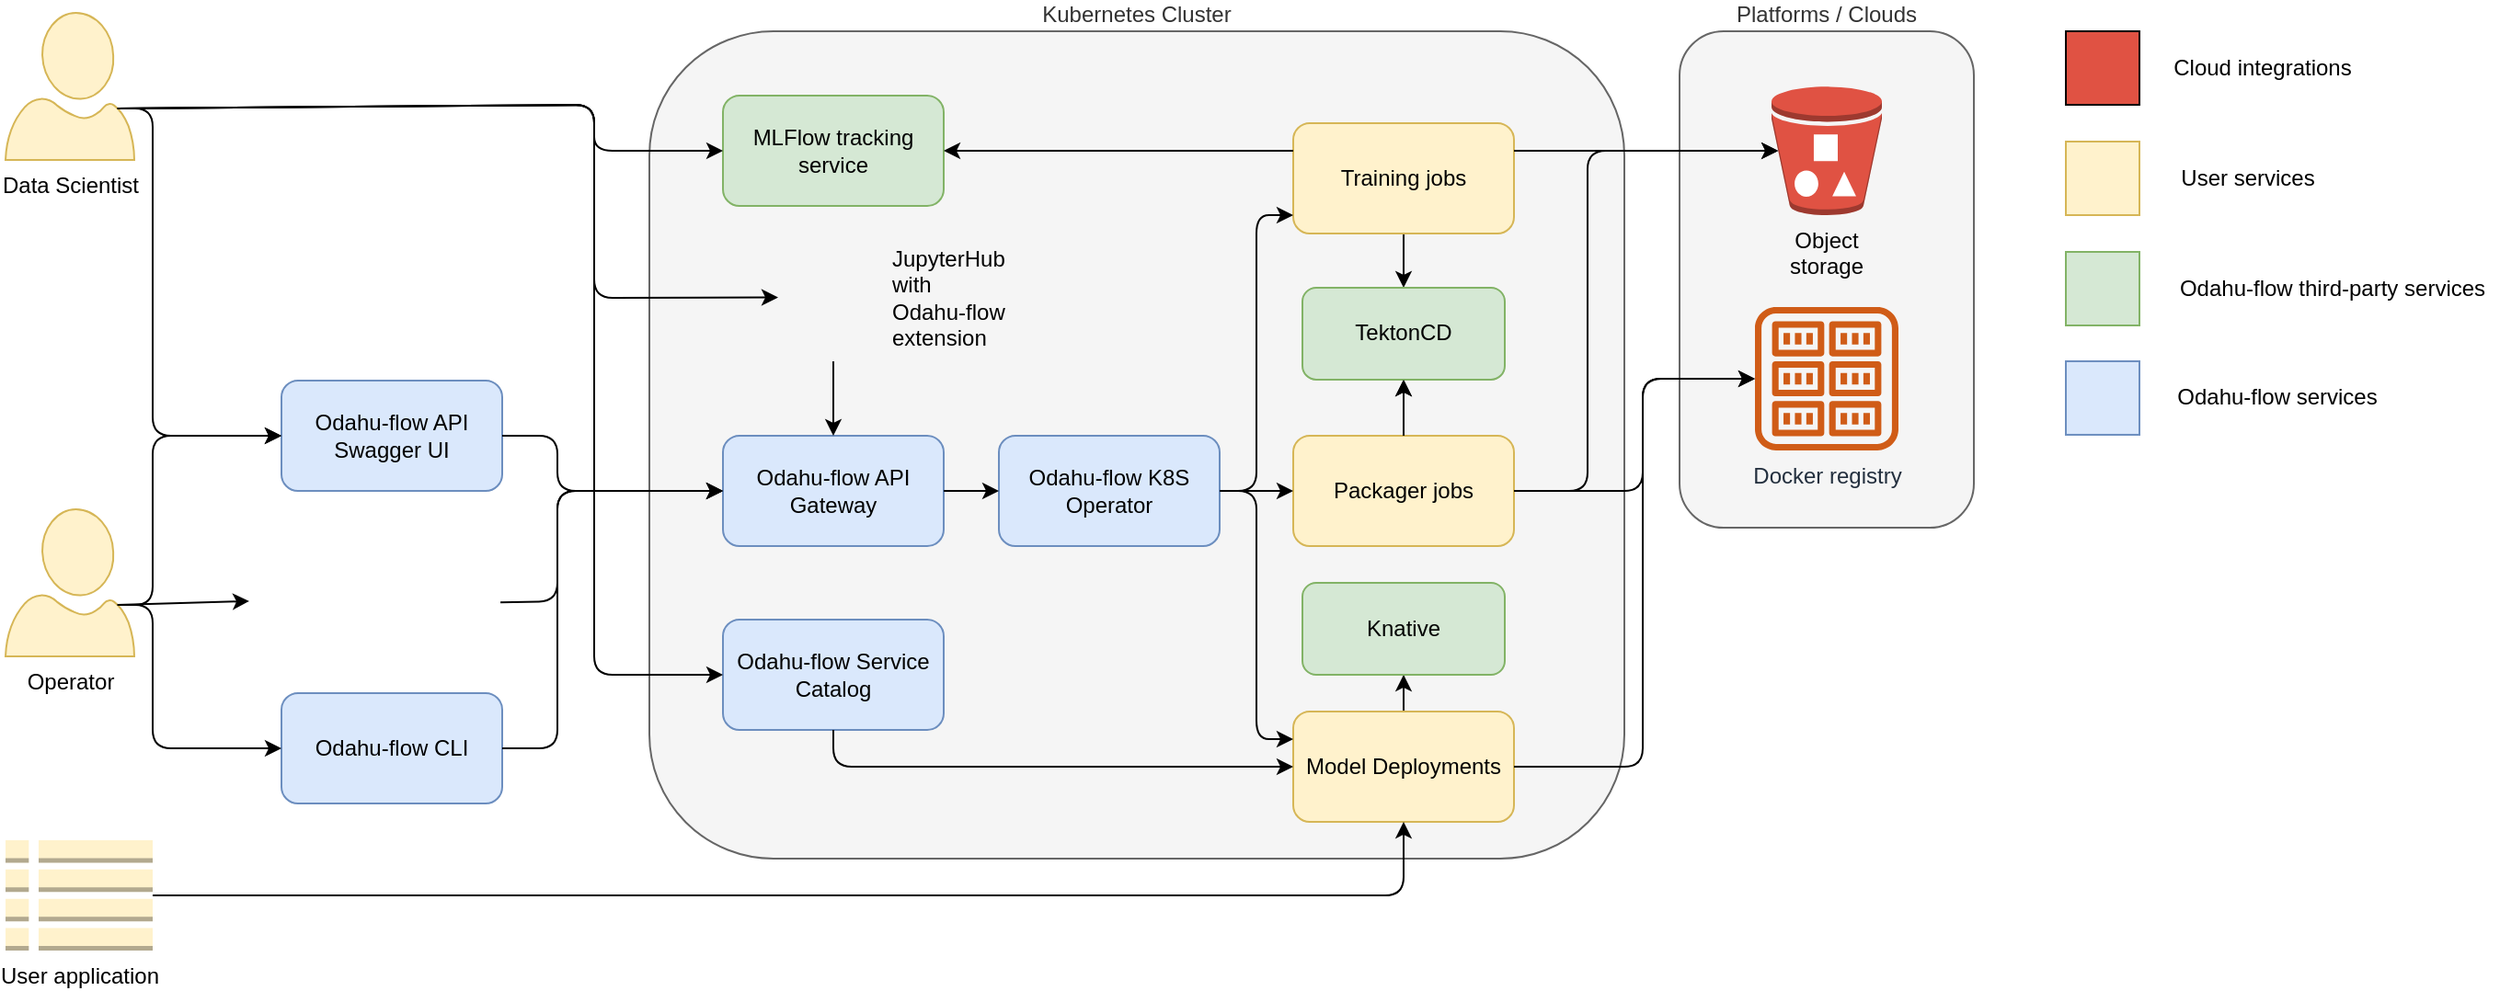 <mxfile version="12.4.3" type="device" pages="2"><diagram id="g68ZZ_oFe0DEJmRDGP0I" name="architecture"><mxGraphModel dx="1403" dy="834" grid="1" gridSize="10" guides="1" tooltips="1" connect="1" arrows="1" fold="1" page="1" pageScale="1" pageWidth="827" pageHeight="1169" math="0" shadow="0"><root><mxCell id="0"/><mxCell id="1" parent="0"/><mxCell id="SsLCBkicZ9P1pnaOIoS9-35" value="Kubernetes Cluster" style="rounded=1;whiteSpace=wrap;html=1;fillColor=#f5f5f5;fontColor=#333333;strokeColor=#666666;labelPosition=center;verticalLabelPosition=top;align=center;verticalAlign=bottom;" vertex="1" parent="1"><mxGeometry x="430" y="80" width="530" height="450" as="geometry"/></mxCell><mxCell id="SsLCBkicZ9P1pnaOIoS9-1" value="Data Scientist" style="verticalLabelPosition=bottom;html=1;verticalAlign=top;align=center;strokeColor=#d6b656;fillColor=#fff2cc;shape=mxgraph.azure.user;" vertex="1" parent="1"><mxGeometry x="80" y="70" width="70" height="80" as="geometry"/></mxCell><mxCell id="SsLCBkicZ9P1pnaOIoS9-2" value="Operator" style="verticalLabelPosition=bottom;html=1;verticalAlign=top;align=center;strokeColor=#d6b656;fillColor=#fff2cc;shape=mxgraph.azure.user;" vertex="1" parent="1"><mxGeometry x="80" y="340" width="70" height="80" as="geometry"/></mxCell><mxCell id="SsLCBkicZ9P1pnaOIoS9-4" value="JupyterHub with Odahu-flow extension" style="shape=image;imageAspect=0;aspect=fixed;verticalLabelPosition=middle;verticalAlign=middle;fillColor=#FF3333;fontColor=#000000;image=https://upload.wikimedia.org/wikipedia/commons/thumb/3/38/Jupyter_logo.svg/518px-Jupyter_logo.svg.png;labelPosition=right;align=left;whiteSpace=wrap;" vertex="1" parent="1"><mxGeometry x="500" y="190" width="60" height="69.48" as="geometry"/></mxCell><mxCell id="SsLCBkicZ9P1pnaOIoS9-6" value="" style="shape=image;verticalLabelPosition=bottom;labelBackgroundColor=#ffffff;verticalAlign=top;aspect=fixed;imageAspect=0;image=https://upload.wikimedia.org/wikipedia/commons/d/de/AirflowLogo.png;" vertex="1" parent="1"><mxGeometry x="212.38" y="360" width="137.62" height="53.19" as="geometry"/></mxCell><mxCell id="SsLCBkicZ9P1pnaOIoS9-7" value="Odahu-flow CLI" style="rounded=1;whiteSpace=wrap;html=1;fillColor=#dae8fc;strokeColor=#6c8ebf;" vertex="1" parent="1"><mxGeometry x="230" y="440" width="120" height="60" as="geometry"/></mxCell><mxCell id="SsLCBkicZ9P1pnaOIoS9-8" value="Odahu-flow API Gateway" style="rounded=1;whiteSpace=wrap;html=1;fillColor=#dae8fc;strokeColor=#6c8ebf;" vertex="1" parent="1"><mxGeometry x="470" y="300" width="120" height="60" as="geometry"/></mxCell><mxCell id="SsLCBkicZ9P1pnaOIoS9-14" value="Odahu-flow API Swagger UI" style="rounded=1;whiteSpace=wrap;html=1;fillColor=#dae8fc;strokeColor=#6c8ebf;" vertex="1" parent="1"><mxGeometry x="230.0" y="270" width="120" height="60" as="geometry"/></mxCell><mxCell id="SsLCBkicZ9P1pnaOIoS9-15" value="Odahu-flow Service Catalog" style="rounded=1;whiteSpace=wrap;html=1;fillColor=#dae8fc;strokeColor=#6c8ebf;" vertex="1" parent="1"><mxGeometry x="470" y="400" width="120" height="60" as="geometry"/></mxCell><mxCell id="SsLCBkicZ9P1pnaOIoS9-23" value="" style="endArrow=classic;html=1;fontColor=#000000;entryX=0;entryY=0.5;entryDx=0;entryDy=0;exitX=0.87;exitY=0.65;exitDx=0;exitDy=0;exitPerimeter=0;" edge="1" parent="1" source="SsLCBkicZ9P1pnaOIoS9-1" target="SsLCBkicZ9P1pnaOIoS9-14"><mxGeometry width="50" height="50" relative="1" as="geometry"><mxPoint x="110" y="280" as="sourcePoint"/><mxPoint x="160" y="230" as="targetPoint"/><Array as="points"><mxPoint x="160" y="122"/><mxPoint x="160" y="300"/></Array></mxGeometry></mxCell><mxCell id="SsLCBkicZ9P1pnaOIoS9-25" value="" style="endArrow=classic;html=1;fontColor=#000000;entryX=0;entryY=0.5;entryDx=0;entryDy=0;exitX=0.87;exitY=0.65;exitDx=0;exitDy=0;exitPerimeter=0;" edge="1" parent="1" source="SsLCBkicZ9P1pnaOIoS9-1" target="SsLCBkicZ9P1pnaOIoS9-4"><mxGeometry width="50" height="50" relative="1" as="geometry"><mxPoint x="150" y="120" as="sourcePoint"/><mxPoint x="253.48" y="260" as="targetPoint"/><Array as="points"><mxPoint x="400" y="120"/><mxPoint x="400" y="225"/></Array></mxGeometry></mxCell><mxCell id="SsLCBkicZ9P1pnaOIoS9-27" value="" style="endArrow=classic;html=1;fontColor=#000000;entryX=0;entryY=0.5;entryDx=0;entryDy=0;exitX=0.87;exitY=0.65;exitDx=0;exitDy=0;exitPerimeter=0;" edge="1" parent="1" source="SsLCBkicZ9P1pnaOIoS9-2" target="SsLCBkicZ9P1pnaOIoS9-7"><mxGeometry width="50" height="50" relative="1" as="geometry"><mxPoint x="150" y="580" as="sourcePoint"/><mxPoint x="200" y="530" as="targetPoint"/><Array as="points"><mxPoint x="160" y="392"/><mxPoint x="160" y="470"/></Array></mxGeometry></mxCell><mxCell id="SsLCBkicZ9P1pnaOIoS9-28" value="" style="endArrow=classic;html=1;fontColor=#000000;entryX=0.001;entryY=0.563;entryDx=0;entryDy=0;exitX=0.87;exitY=0.65;exitDx=0;exitDy=0;exitPerimeter=0;entryPerimeter=0;" edge="1" parent="1" source="SsLCBkicZ9P1pnaOIoS9-2" target="SsLCBkicZ9P1pnaOIoS9-6"><mxGeometry width="50" height="50" relative="1" as="geometry"><mxPoint x="140" y="440" as="sourcePoint"/><mxPoint x="253.48" y="540" as="targetPoint"/></mxGeometry></mxCell><mxCell id="SsLCBkicZ9P1pnaOIoS9-29" value="" style="endArrow=classic;html=1;fontColor=#000000;entryX=0;entryY=0.5;entryDx=0;entryDy=0;exitX=0.87;exitY=0.65;exitDx=0;exitDy=0;exitPerimeter=0;" edge="1" parent="1" source="SsLCBkicZ9P1pnaOIoS9-2" target="SsLCBkicZ9P1pnaOIoS9-14"><mxGeometry width="50" height="50" relative="1" as="geometry"><mxPoint x="150" y="450" as="sourcePoint"/><mxPoint x="235.87" y="430" as="targetPoint"/><Array as="points"><mxPoint x="160" y="392"/><mxPoint x="160" y="300"/></Array></mxGeometry></mxCell><mxCell id="SsLCBkicZ9P1pnaOIoS9-30" value="" style="endArrow=classic;html=1;fontColor=#000000;exitX=1;exitY=0.5;exitDx=0;exitDy=0;entryX=0;entryY=0.5;entryDx=0;entryDy=0;" edge="1" parent="1" source="SsLCBkicZ9P1pnaOIoS9-7" target="SsLCBkicZ9P1pnaOIoS9-8"><mxGeometry width="50" height="50" relative="1" as="geometry"><mxPoint x="380" y="540" as="sourcePoint"/><mxPoint x="430" y="490" as="targetPoint"/><Array as="points"><mxPoint x="380" y="470"/><mxPoint x="380" y="330"/></Array></mxGeometry></mxCell><mxCell id="SsLCBkicZ9P1pnaOIoS9-31" value="" style="endArrow=classic;html=1;fontColor=#000000;exitX=0.993;exitY=0.575;exitDx=0;exitDy=0;entryX=0;entryY=0.5;entryDx=0;entryDy=0;exitPerimeter=0;" edge="1" parent="1" source="SsLCBkicZ9P1pnaOIoS9-6" target="SsLCBkicZ9P1pnaOIoS9-8"><mxGeometry width="50" height="50" relative="1" as="geometry"><mxPoint x="390" y="380" as="sourcePoint"/><mxPoint x="440" y="330" as="targetPoint"/><Array as="points"><mxPoint x="380" y="390"/><mxPoint x="380" y="330"/></Array></mxGeometry></mxCell><mxCell id="SsLCBkicZ9P1pnaOIoS9-32" value="" style="endArrow=classic;html=1;fontColor=#000000;exitX=1;exitY=0.5;exitDx=0;exitDy=0;entryX=0;entryY=0.5;entryDx=0;entryDy=0;" edge="1" parent="1" source="SsLCBkicZ9P1pnaOIoS9-14" target="SsLCBkicZ9P1pnaOIoS9-8"><mxGeometry width="50" height="50" relative="1" as="geometry"><mxPoint x="370" y="350" as="sourcePoint"/><mxPoint x="420" y="300" as="targetPoint"/><Array as="points"><mxPoint x="380" y="300"/><mxPoint x="380" y="330"/></Array></mxGeometry></mxCell><mxCell id="SsLCBkicZ9P1pnaOIoS9-36" value="Platforms / Clouds" style="rounded=1;whiteSpace=wrap;html=1;fillColor=#f5f5f5;fontColor=#333333;strokeColor=#666666;labelPosition=center;verticalLabelPosition=top;align=center;verticalAlign=bottom;" vertex="1" parent="1"><mxGeometry x="990" y="80" width="160" height="270" as="geometry"/></mxCell><mxCell id="KKN_rL-meqLi4Jkuk-9P-1" value="Object storage" style="outlineConnect=0;dashed=0;verticalLabelPosition=bottom;verticalAlign=top;align=center;html=1;shape=mxgraph.aws3.bucket_with_objects;fillColor=#E05243;gradientColor=none;fontColor=#000000;whiteSpace=wrap;" vertex="1" parent="1"><mxGeometry x="1040" y="110" width="60" height="70" as="geometry"/></mxCell><mxCell id="yaICz9H7OmbLhOof8Re6-1" value="Docker registry" style="outlineConnect=0;fontColor=#232F3E;gradientColor=none;fillColor=#D05C17;strokeColor=none;dashed=0;verticalLabelPosition=bottom;verticalAlign=top;align=center;html=1;fontSize=12;fontStyle=0;aspect=fixed;pointerEvents=1;shape=mxgraph.aws4.registry;" vertex="1" parent="1"><mxGeometry x="1031" y="230" width="78" height="78" as="geometry"/></mxCell><mxCell id="yaICz9H7OmbLhOof8Re6-2" value="MLFlow tracking service" style="rounded=1;whiteSpace=wrap;html=1;fillColor=#d5e8d4;strokeColor=#82b366;" vertex="1" parent="1"><mxGeometry x="470" y="115" width="120" height="60" as="geometry"/></mxCell><mxCell id="yaICz9H7OmbLhOof8Re6-3" value="" style="endArrow=classic;html=1;fontColor=#000000;exitX=0.87;exitY=0.65;exitDx=0;exitDy=0;exitPerimeter=0;" edge="1" parent="1" source="SsLCBkicZ9P1pnaOIoS9-1" target="yaICz9H7OmbLhOof8Re6-2"><mxGeometry width="50" height="50" relative="1" as="geometry"><mxPoint x="150.9" y="122" as="sourcePoint"/><mxPoint x="265.99" y="210" as="targetPoint"/><Array as="points"><mxPoint x="400" y="120"/><mxPoint x="400" y="145"/></Array></mxGeometry></mxCell><mxCell id="yaICz9H7OmbLhOof8Re6-4" value="Odahu-flow K8S Operator" style="rounded=1;whiteSpace=wrap;html=1;fillColor=#dae8fc;strokeColor=#6c8ebf;" vertex="1" parent="1"><mxGeometry x="620" y="300" width="120" height="60" as="geometry"/></mxCell><mxCell id="ObYu12u8esaA46_FARq3-9" style="edgeStyle=orthogonalEdgeStyle;rounded=0;orthogonalLoop=1;jettySize=auto;html=1;entryX=0.5;entryY=0;entryDx=0;entryDy=0;fontColor=#000000;" edge="1" parent="1" source="yaICz9H7OmbLhOof8Re6-5" target="ObYu12u8esaA46_FARq3-2"><mxGeometry relative="1" as="geometry"/></mxCell><mxCell id="yaICz9H7OmbLhOof8Re6-5" value="Training jobs" style="rounded=1;whiteSpace=wrap;html=1;fillColor=#fff2cc;strokeColor=#d6b656;" vertex="1" parent="1"><mxGeometry x="780" y="130" width="120" height="60" as="geometry"/></mxCell><mxCell id="ObYu12u8esaA46_FARq3-5" value="" style="edgeStyle=orthogonalEdgeStyle;rounded=0;orthogonalLoop=1;jettySize=auto;html=1;fontColor=#000000;" edge="1" parent="1" source="yaICz9H7OmbLhOof8Re6-6" target="ObYu12u8esaA46_FARq3-2"><mxGeometry relative="1" as="geometry"/></mxCell><mxCell id="yaICz9H7OmbLhOof8Re6-6" value="Packager jobs" style="rounded=1;whiteSpace=wrap;html=1;fillColor=#fff2cc;strokeColor=#d6b656;" vertex="1" parent="1"><mxGeometry x="780" y="300" width="120" height="60" as="geometry"/></mxCell><mxCell id="ObYu12u8esaA46_FARq3-10" style="edgeStyle=orthogonalEdgeStyle;rounded=0;orthogonalLoop=1;jettySize=auto;html=1;fontColor=#000000;" edge="1" parent="1" source="yaICz9H7OmbLhOof8Re6-7" target="ObYu12u8esaA46_FARq3-3"><mxGeometry relative="1" as="geometry"/></mxCell><mxCell id="yaICz9H7OmbLhOof8Re6-7" value="Model Deployments" style="rounded=1;whiteSpace=wrap;html=1;fillColor=#fff2cc;strokeColor=#d6b656;" vertex="1" parent="1"><mxGeometry x="780" y="450" width="120" height="60" as="geometry"/></mxCell><mxCell id="yaICz9H7OmbLhOof8Re6-10" value="" style="endArrow=classic;html=1;fontColor=#000000;exitX=0.5;exitY=1;exitDx=0;exitDy=0;entryX=0.5;entryY=0;entryDx=0;entryDy=0;" edge="1" parent="1" source="SsLCBkicZ9P1pnaOIoS9-4" target="SsLCBkicZ9P1pnaOIoS9-8"><mxGeometry width="50" height="50" relative="1" as="geometry"><mxPoint x="660" y="670" as="sourcePoint"/><mxPoint x="710" y="620" as="targetPoint"/></mxGeometry></mxCell><mxCell id="yaICz9H7OmbLhOof8Re6-11" value="" style="endArrow=classic;html=1;fontColor=#000000;exitX=0.5;exitY=1;exitDx=0;exitDy=0;entryX=0;entryY=0.5;entryDx=0;entryDy=0;" edge="1" parent="1" source="SsLCBkicZ9P1pnaOIoS9-15" target="yaICz9H7OmbLhOof8Re6-7"><mxGeometry width="50" height="50" relative="1" as="geometry"><mxPoint x="590" y="460" as="sourcePoint"/><mxPoint x="640" y="410" as="targetPoint"/><Array as="points"><mxPoint x="530" y="480"/></Array></mxGeometry></mxCell><mxCell id="yaICz9H7OmbLhOof8Re6-12" value="" style="endArrow=classic;html=1;fontColor=#000000;exitX=1;exitY=0.5;exitDx=0;exitDy=0;entryX=0;entryY=0.25;entryDx=0;entryDy=0;" edge="1" parent="1" source="yaICz9H7OmbLhOof8Re6-4" target="yaICz9H7OmbLhOof8Re6-7"><mxGeometry width="50" height="50" relative="1" as="geometry"><mxPoint x="730" y="610" as="sourcePoint"/><mxPoint x="780" y="560" as="targetPoint"/><Array as="points"><mxPoint x="760" y="330"/><mxPoint x="760" y="465"/></Array></mxGeometry></mxCell><mxCell id="yaICz9H7OmbLhOof8Re6-13" value="" style="endArrow=classic;html=1;fontColor=#000000;exitX=1;exitY=0.5;exitDx=0;exitDy=0;entryX=0;entryY=0.5;entryDx=0;entryDy=0;" edge="1" parent="1" source="yaICz9H7OmbLhOof8Re6-4" target="yaICz9H7OmbLhOof8Re6-6"><mxGeometry width="50" height="50" relative="1" as="geometry"><mxPoint x="750" y="340" as="sourcePoint"/><mxPoint x="790" y="440" as="targetPoint"/></mxGeometry></mxCell><mxCell id="yaICz9H7OmbLhOof8Re6-14" value="" style="endArrow=classic;html=1;fontColor=#000000;exitX=1;exitY=0.5;exitDx=0;exitDy=0;" edge="1" parent="1" source="yaICz9H7OmbLhOof8Re6-4"><mxGeometry width="50" height="50" relative="1" as="geometry"><mxPoint x="760" y="330" as="sourcePoint"/><mxPoint x="780" y="180" as="targetPoint"/><Array as="points"><mxPoint x="760" y="330"/><mxPoint x="760" y="180"/></Array></mxGeometry></mxCell><mxCell id="yaICz9H7OmbLhOof8Re6-15" value="" style="endArrow=classic;html=1;fontColor=#000000;exitX=1;exitY=0.5;exitDx=0;exitDy=0;entryX=0;entryY=0.5;entryDx=0;entryDy=0;" edge="1" parent="1" source="SsLCBkicZ9P1pnaOIoS9-8" target="yaICz9H7OmbLhOof8Re6-4"><mxGeometry width="50" height="50" relative="1" as="geometry"><mxPoint x="590" y="350" as="sourcePoint"/><mxPoint x="640" y="300" as="targetPoint"/></mxGeometry></mxCell><mxCell id="yaICz9H7OmbLhOof8Re6-16" value="User application" style="outlineConnect=0;dashed=0;verticalLabelPosition=bottom;verticalAlign=top;align=center;html=1;shape=mxgraph.aws3.table;fillColor=#fff2cc;strokeColor=#d6b656;" vertex="1" parent="1"><mxGeometry x="80" y="520" width="80" height="60" as="geometry"/></mxCell><mxCell id="yaICz9H7OmbLhOof8Re6-17" value="" style="endArrow=classic;html=1;fontColor=#000000;entryX=0.5;entryY=1;entryDx=0;entryDy=0;" edge="1" parent="1" source="yaICz9H7OmbLhOof8Re6-16" target="yaICz9H7OmbLhOof8Re6-7"><mxGeometry width="50" height="50" relative="1" as="geometry"><mxPoint x="180" y="580" as="sourcePoint"/><mxPoint x="830" y="565" as="targetPoint"/><Array as="points"><mxPoint x="840" y="550"/></Array></mxGeometry></mxCell><mxCell id="yaICz9H7OmbLhOof8Re6-18" value="" style="rounded=0;whiteSpace=wrap;html=1;fillColor=#E05243;fontColor=#000000;labelPosition=right;verticalLabelPosition=middle;align=left;verticalAlign=middle;spacingRight=-2;horizontal=1;" vertex="1" parent="1"><mxGeometry x="1200" y="80" width="40" height="40" as="geometry"/></mxCell><mxCell id="yaICz9H7OmbLhOof8Re6-19" value="" style="rounded=0;whiteSpace=wrap;html=1;fillColor=#fff2cc;strokeColor=#d6b656;spacingRight=2;" vertex="1" parent="1"><mxGeometry x="1200" y="140" width="40" height="40" as="geometry"/></mxCell><mxCell id="yaICz9H7OmbLhOof8Re6-20" value="" style="rounded=0;whiteSpace=wrap;html=1;fillColor=#d5e8d4;strokeColor=#82b366;" vertex="1" parent="1"><mxGeometry x="1200" y="200" width="40" height="40" as="geometry"/></mxCell><mxCell id="yaICz9H7OmbLhOof8Re6-21" value="" style="rounded=0;whiteSpace=wrap;html=1;fillColor=#dae8fc;strokeColor=#6c8ebf;" vertex="1" parent="1"><mxGeometry x="1200" y="259.48" width="40" height="40" as="geometry"/></mxCell><mxCell id="yaICz9H7OmbLhOof8Re6-26" value="Odahu-flow services" style="text;html=1;strokeColor=none;fillColor=none;align=center;verticalAlign=middle;whiteSpace=wrap;rounded=0;fontColor=#000000;" vertex="1" parent="1"><mxGeometry x="1255" y="269.48" width="120" height="20" as="geometry"/></mxCell><mxCell id="yaICz9H7OmbLhOof8Re6-27" value="Odahu-flow third-party services" style="text;html=1;strokeColor=none;fillColor=none;align=center;verticalAlign=middle;whiteSpace=wrap;rounded=0;fontColor=#000000;" vertex="1" parent="1"><mxGeometry x="1255" y="210" width="180" height="20" as="geometry"/></mxCell><mxCell id="yaICz9H7OmbLhOof8Re6-28" value="User services" style="text;html=1;strokeColor=none;fillColor=none;align=center;verticalAlign=middle;whiteSpace=wrap;rounded=0;fontColor=#000000;spacingLeft=-12;" vertex="1" parent="1"><mxGeometry x="1255" y="150" width="100" height="20" as="geometry"/></mxCell><mxCell id="yaICz9H7OmbLhOof8Re6-29" value="&lt;span style=&quot;text-align: left&quot;&gt;Cloud integrations&lt;/span&gt;" style="text;html=1;strokeColor=none;fillColor=none;align=center;verticalAlign=middle;whiteSpace=wrap;rounded=0;fontColor=#000000;labelPosition=center;verticalLabelPosition=middle;spacingLeft=-6;" vertex="1" parent="1"><mxGeometry x="1255" y="90" width="110" height="20" as="geometry"/></mxCell><mxCell id="yaICz9H7OmbLhOof8Re6-36" value="" style="endArrow=classic;html=1;fontColor=#000000;exitX=1;exitY=0.25;exitDx=0;exitDy=0;entryX=0.06;entryY=0.5;entryDx=0;entryDy=0;entryPerimeter=0;" edge="1" parent="1" source="yaICz9H7OmbLhOof8Re6-5" target="KKN_rL-meqLi4Jkuk-9P-1"><mxGeometry width="50" height="50" relative="1" as="geometry"><mxPoint x="920" y="260" as="sourcePoint"/><mxPoint x="970" y="210" as="targetPoint"/></mxGeometry></mxCell><mxCell id="yaICz9H7OmbLhOof8Re6-37" value="" style="endArrow=classic;html=1;fontColor=#000000;exitX=1;exitY=0.5;exitDx=0;exitDy=0;entryX=0.06;entryY=0.5;entryDx=0;entryDy=0;entryPerimeter=0;" edge="1" parent="1" source="yaICz9H7OmbLhOof8Re6-6" target="KKN_rL-meqLi4Jkuk-9P-1"><mxGeometry width="50" height="50" relative="1" as="geometry"><mxPoint x="910" y="250" as="sourcePoint"/><mxPoint x="1053.6" y="155.0" as="targetPoint"/><Array as="points"><mxPoint x="940" y="330"/><mxPoint x="940" y="145"/></Array></mxGeometry></mxCell><mxCell id="yaICz9H7OmbLhOof8Re6-38" value="" style="endArrow=classic;html=1;fontColor=#000000;exitX=1;exitY=0.5;exitDx=0;exitDy=0;" edge="1" parent="1" source="yaICz9H7OmbLhOof8Re6-6" target="yaICz9H7OmbLhOof8Re6-1"><mxGeometry width="50" height="50" relative="1" as="geometry"><mxPoint x="910" y="340" as="sourcePoint"/><mxPoint x="1060.2" y="185.1" as="targetPoint"/><Array as="points"><mxPoint x="970" y="330"/><mxPoint x="970" y="269"/></Array></mxGeometry></mxCell><mxCell id="yaICz9H7OmbLhOof8Re6-39" value="" style="endArrow=classic;html=1;fontColor=#000000;exitX=1;exitY=0.5;exitDx=0;exitDy=0;" edge="1" parent="1" source="yaICz9H7OmbLhOof8Re6-7" target="yaICz9H7OmbLhOof8Re6-1"><mxGeometry width="50" height="50" relative="1" as="geometry"><mxPoint x="910" y="340" as="sourcePoint"/><mxPoint x="1041.015" y="292.989" as="targetPoint"/><Array as="points"><mxPoint x="970" y="480"/><mxPoint x="970" y="269"/></Array></mxGeometry></mxCell><mxCell id="ObYu12u8esaA46_FARq3-1" value="" style="endArrow=classic;html=1;fontColor=#000000;entryX=1;entryY=0.5;entryDx=0;entryDy=0;exitX=0;exitY=0.25;exitDx=0;exitDy=0;" edge="1" parent="1" source="yaICz9H7OmbLhOof8Re6-5" target="yaICz9H7OmbLhOof8Re6-2"><mxGeometry width="50" height="50" relative="1" as="geometry"><mxPoint x="660" y="190" as="sourcePoint"/><mxPoint x="710" y="140" as="targetPoint"/></mxGeometry></mxCell><mxCell id="ObYu12u8esaA46_FARq3-2" value="TektonCD" style="rounded=1;whiteSpace=wrap;html=1;fillColor=#d5e8d4;strokeColor=#82b366;" vertex="1" parent="1"><mxGeometry x="785" y="219.48" width="110" height="50" as="geometry"/></mxCell><mxCell id="ObYu12u8esaA46_FARq3-3" value="Knative" style="rounded=1;whiteSpace=wrap;html=1;fillColor=#d5e8d4;strokeColor=#82b366;" vertex="1" parent="1"><mxGeometry x="785" y="380" width="110" height="50" as="geometry"/></mxCell><mxCell id="ObYu12u8esaA46_FARq3-4" value="" style="endArrow=classic;html=1;fontColor=#000000;entryX=0.5;entryY=1;entryDx=0;entryDy=0;" edge="1" parent="1" target="ObYu12u8esaA46_FARq3-2"><mxGeometry width="50" height="50" relative="1" as="geometry"><mxPoint x="840" y="300" as="sourcePoint"/><mxPoint x="870" y="270" as="targetPoint"/></mxGeometry></mxCell><mxCell id="ObYu12u8esaA46_FARq3-14" value="" style="endArrow=classic;html=1;fontColor=#000000;entryX=0;entryY=0.5;entryDx=0;entryDy=0;exitX=0.87;exitY=0.65;exitDx=0;exitDy=0;exitPerimeter=0;" edge="1" parent="1" source="SsLCBkicZ9P1pnaOIoS9-1" target="SsLCBkicZ9P1pnaOIoS9-15"><mxGeometry width="50" height="50" relative="1" as="geometry"><mxPoint x="120" y="150" as="sourcePoint"/><mxPoint x="170" y="100" as="targetPoint"/><Array as="points"><mxPoint x="400" y="120"/><mxPoint x="400" y="430"/></Array></mxGeometry></mxCell></root></mxGraphModel></diagram><diagram id="U4DhUfsTGe-Hth8gGxcu" name="ML CI\CD pipeline"><mxGraphModel dx="1645" dy="454" grid="1" gridSize="10" guides="1" tooltips="1" connect="1" arrows="1" fold="1" page="1" pageScale="1" pageWidth="827" pageHeight="1169" math="0" shadow="0"><root><mxCell id="zzjJlFL0CyEcj1phdfUn-0"/><mxCell id="zzjJlFL0CyEcj1phdfUn-1" parent="zzjJlFL0CyEcj1phdfUn-0"/><mxCell id="UgPESlL4sBsztFJBNjqY-0" value="Training phase" style="rounded=1;whiteSpace=wrap;html=1;" vertex="1" parent="zzjJlFL0CyEcj1phdfUn-1"><mxGeometry x="40" y="175" width="120" height="60" as="geometry"/></mxCell><mxCell id="UgPESlL4sBsztFJBNjqY-1" value="Packaging phase" style="rounded=1;whiteSpace=wrap;html=1;" vertex="1" parent="zzjJlFL0CyEcj1phdfUn-1"><mxGeometry x="320" y="174" width="120" height="60" as="geometry"/></mxCell><mxCell id="UgPESlL4sBsztFJBNjqY-6" value="Object storage for trained artifacts" style="outlineConnect=0;dashed=0;verticalLabelPosition=bottom;verticalAlign=top;align=center;html=1;shape=mxgraph.aws3.bucket_with_objects;fillColor=#E05243;gradientColor=none;fontColor=#000000;whiteSpace=wrap;" vertex="1" parent="zzjJlFL0CyEcj1phdfUn-1"><mxGeometry x="210" y="169" width="60" height="70" as="geometry"/></mxCell><mxCell id="UgPESlL4sBsztFJBNjqY-7" value="Docker registry" style="outlineConnect=0;fontColor=#232F3E;gradientColor=none;fillColor=#D05C17;strokeColor=none;dashed=0;verticalLabelPosition=bottom;verticalAlign=top;align=center;html=1;fontSize=12;fontStyle=0;aspect=fixed;pointerEvents=1;shape=mxgraph.aws4.registry;" vertex="1" parent="zzjJlFL0CyEcj1phdfUn-1"><mxGeometry x="480" y="161" width="78" height="78" as="geometry"/></mxCell><mxCell id="UgPESlL4sBsztFJBNjqY-10" value="Deployment phase" style="rounded=1;whiteSpace=wrap;html=1;" vertex="1" parent="zzjJlFL0CyEcj1phdfUn-1"><mxGeometry x="600" y="174" width="120" height="60" as="geometry"/></mxCell><mxCell id="UgPESlL4sBsztFJBNjqY-11" value="Training data" style="outlineConnect=0;dashed=0;verticalLabelPosition=bottom;verticalAlign=top;align=center;html=1;shape=mxgraph.aws3.bucket_with_objects;fillColor=#E05243;gradientColor=none;fontColor=#000000;" vertex="1" parent="zzjJlFL0CyEcj1phdfUn-1"><mxGeometry x="-80" y="91" width="60" height="70" as="geometry"/></mxCell><mxCell id="UgPESlL4sBsztFJBNjqY-12" value="Source code" style="verticalLabelPosition=bottom;html=1;verticalAlign=top;align=center;strokeColor=none;fillColor=#FF3333;shape=mxgraph.azure.git_repository;fontColor=#000000;" vertex="1" parent="zzjJlFL0CyEcj1phdfUn-1"><mxGeometry x="-80" y="239" width="60" height="61" as="geometry"/></mxCell><mxCell id="UgPESlL4sBsztFJBNjqY-13" value="" style="endArrow=classic;html=1;fontColor=#000000;exitX=1;exitY=0.5;exitDx=0;exitDy=0;exitPerimeter=0;entryX=0;entryY=0.5;entryDx=0;entryDy=0;" edge="1" parent="zzjJlFL0CyEcj1phdfUn-1" source="UgPESlL4sBsztFJBNjqY-12" target="UgPESlL4sBsztFJBNjqY-0"><mxGeometry width="50" height="50" relative="1" as="geometry"><mxPoint x="-20" y="280" as="sourcePoint"/><mxPoint x="30" y="230" as="targetPoint"/></mxGeometry></mxCell><mxCell id="UgPESlL4sBsztFJBNjqY-14" value="" style="endArrow=classic;html=1;fontColor=#000000;exitX=0.94;exitY=0.5;exitDx=0;exitDy=0;exitPerimeter=0;entryX=0;entryY=0.5;entryDx=0;entryDy=0;" edge="1" parent="zzjJlFL0CyEcj1phdfUn-1" source="UgPESlL4sBsztFJBNjqY-11" target="UgPESlL4sBsztFJBNjqY-0"><mxGeometry width="50" height="50" relative="1" as="geometry"><mxPoint x="-10" y="279.5" as="sourcePoint"/><mxPoint x="50" y="215" as="targetPoint"/></mxGeometry></mxCell><mxCell id="UgPESlL4sBsztFJBNjqY-15" value="" style="endArrow=classic;html=1;fontColor=#000000;exitX=0.993;exitY=0.431;exitDx=0;exitDy=0;exitPerimeter=0;entryX=0.067;entryY=0.443;entryDx=0;entryDy=0;entryPerimeter=0;" edge="1" parent="zzjJlFL0CyEcj1phdfUn-1" source="UgPESlL4sBsztFJBNjqY-0" target="UgPESlL4sBsztFJBNjqY-6"><mxGeometry width="50" height="50" relative="1" as="geometry"><mxPoint x="-10" y="279.5" as="sourcePoint"/><mxPoint x="214" y="204" as="targetPoint"/></mxGeometry></mxCell><mxCell id="UgPESlL4sBsztFJBNjqY-16" value="" style="endArrow=classic;html=1;fontColor=#000000;" edge="1" parent="zzjJlFL0CyEcj1phdfUn-1"><mxGeometry width="50" height="50" relative="1" as="geometry"><mxPoint x="270" y="199" as="sourcePoint"/><mxPoint x="320" y="199" as="targetPoint"/><Array as="points"><mxPoint x="290" y="199"/></Array></mxGeometry></mxCell><mxCell id="UgPESlL4sBsztFJBNjqY-17" value="" style="endArrow=classic;html=1;fontColor=#000000;exitX=1.003;exitY=0.436;exitDx=0;exitDy=0;exitPerimeter=0;" edge="1" parent="zzjJlFL0CyEcj1phdfUn-1" source="UgPESlL4sBsztFJBNjqY-1" target="UgPESlL4sBsztFJBNjqY-7"><mxGeometry width="50" height="50" relative="1" as="geometry"><mxPoint x="276.4" y="214" as="sourcePoint"/><mxPoint x="330" y="214" as="targetPoint"/></mxGeometry></mxCell><mxCell id="UgPESlL4sBsztFJBNjqY-18" value="" style="endArrow=classic;html=1;fontColor=#000000;" edge="1" parent="zzjJlFL0CyEcj1phdfUn-1" source="UgPESlL4sBsztFJBNjqY-7"><mxGeometry width="50" height="50" relative="1" as="geometry"><mxPoint x="560.35" y="199.91" as="sourcePoint"/><mxPoint x="600.005" y="199.829" as="targetPoint"/></mxGeometry></mxCell></root></mxGraphModel></diagram></mxfile>